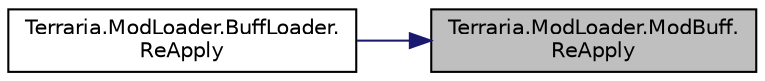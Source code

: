 digraph "Terraria.ModLoader.ModBuff.ReApply"
{
 // LATEX_PDF_SIZE
  edge [fontname="Helvetica",fontsize="10",labelfontname="Helvetica",labelfontsize="10"];
  node [fontname="Helvetica",fontsize="10",shape=record];
  rankdir="RL";
  Node1 [label="Terraria.ModLoader.ModBuff.\lReApply",height=0.2,width=0.4,color="black", fillcolor="grey75", style="filled", fontcolor="black",tooltip="Allows to you make special things happen when adding this buff to a player when the player already ha..."];
  Node1 -> Node2 [dir="back",color="midnightblue",fontsize="10",style="solid",fontname="Helvetica"];
  Node2 [label="Terraria.ModLoader.BuffLoader.\lReApply",height=0.2,width=0.4,color="black", fillcolor="white", style="filled",URL="$class_terraria_1_1_mod_loader_1_1_buff_loader.html#a4679d6417d1dfa2c0acb2beaa3665e64",tooltip=" "];
}
